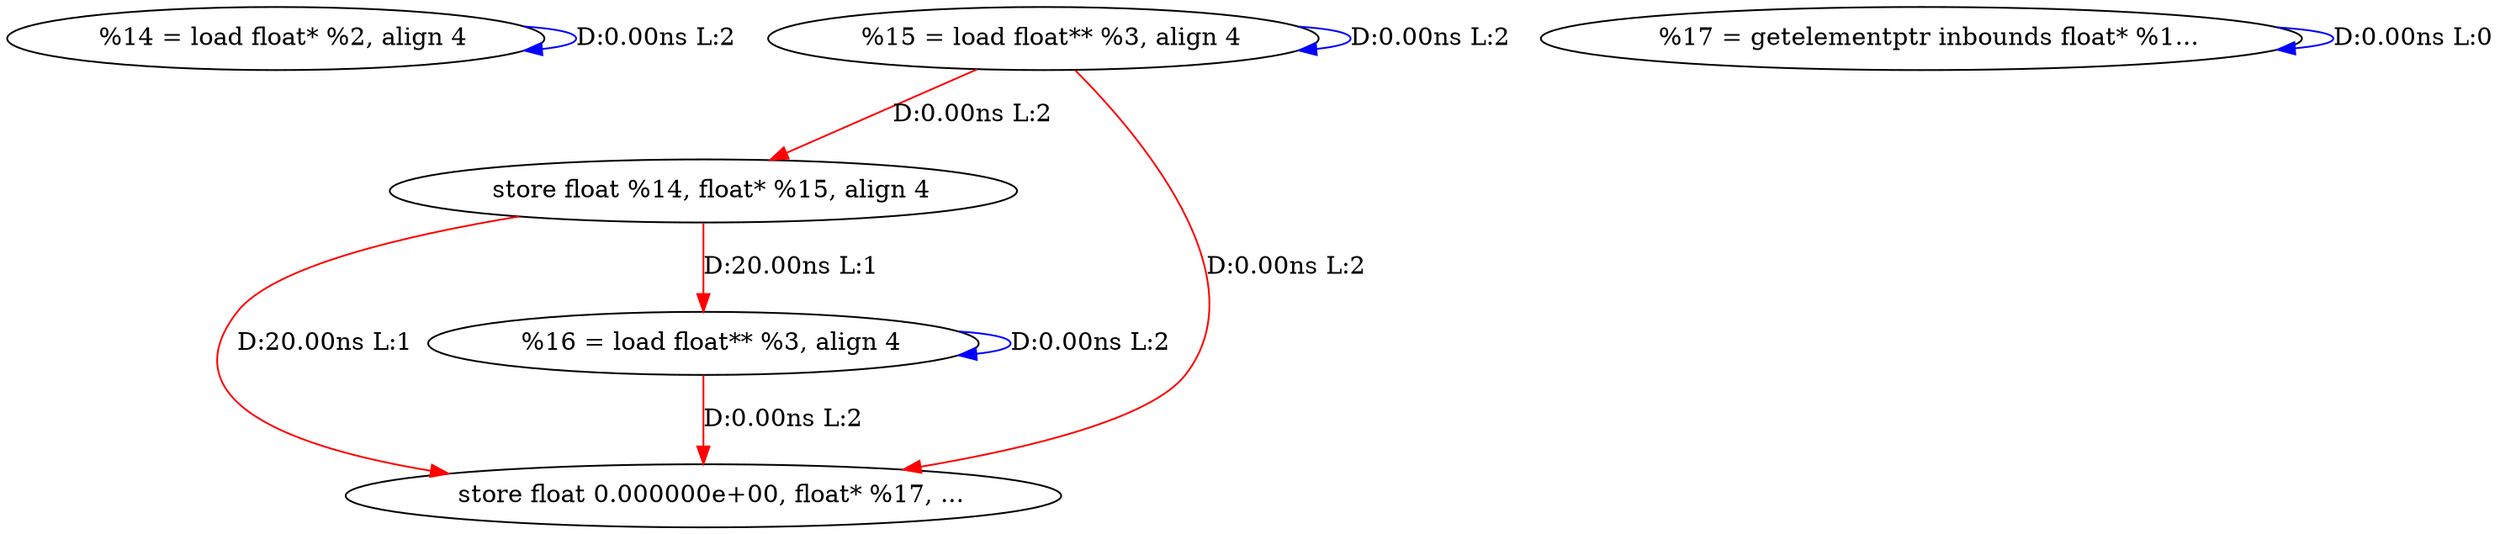 digraph {
Node0x2d65220[label="  %14 = load float* %2, align 4"];
Node0x2d65220 -> Node0x2d65220[label="D:0.00ns L:2",color=blue];
Node0x2d65300[label="  %15 = load float** %3, align 4"];
Node0x2d65300 -> Node0x2d65300[label="D:0.00ns L:2",color=blue];
Node0x2e0bb10[label="  store float %14, float* %15, align 4"];
Node0x2d65300 -> Node0x2e0bb10[label="D:0.00ns L:2",color=red];
Node0x2e0bdb0[label="  store float 0.000000e+00, float* %17, ..."];
Node0x2d65300 -> Node0x2e0bdb0[label="D:0.00ns L:2",color=red];
Node0x2e0bbf0[label="  %16 = load float** %3, align 4"];
Node0x2e0bb10 -> Node0x2e0bbf0[label="D:20.00ns L:1",color=red];
Node0x2e0bb10 -> Node0x2e0bdb0[label="D:20.00ns L:1",color=red];
Node0x2e0bbf0 -> Node0x2e0bbf0[label="D:0.00ns L:2",color=blue];
Node0x2e0bbf0 -> Node0x2e0bdb0[label="D:0.00ns L:2",color=red];
Node0x2e0bcd0[label="  %17 = getelementptr inbounds float* %1..."];
Node0x2e0bcd0 -> Node0x2e0bcd0[label="D:0.00ns L:0",color=blue];
}

